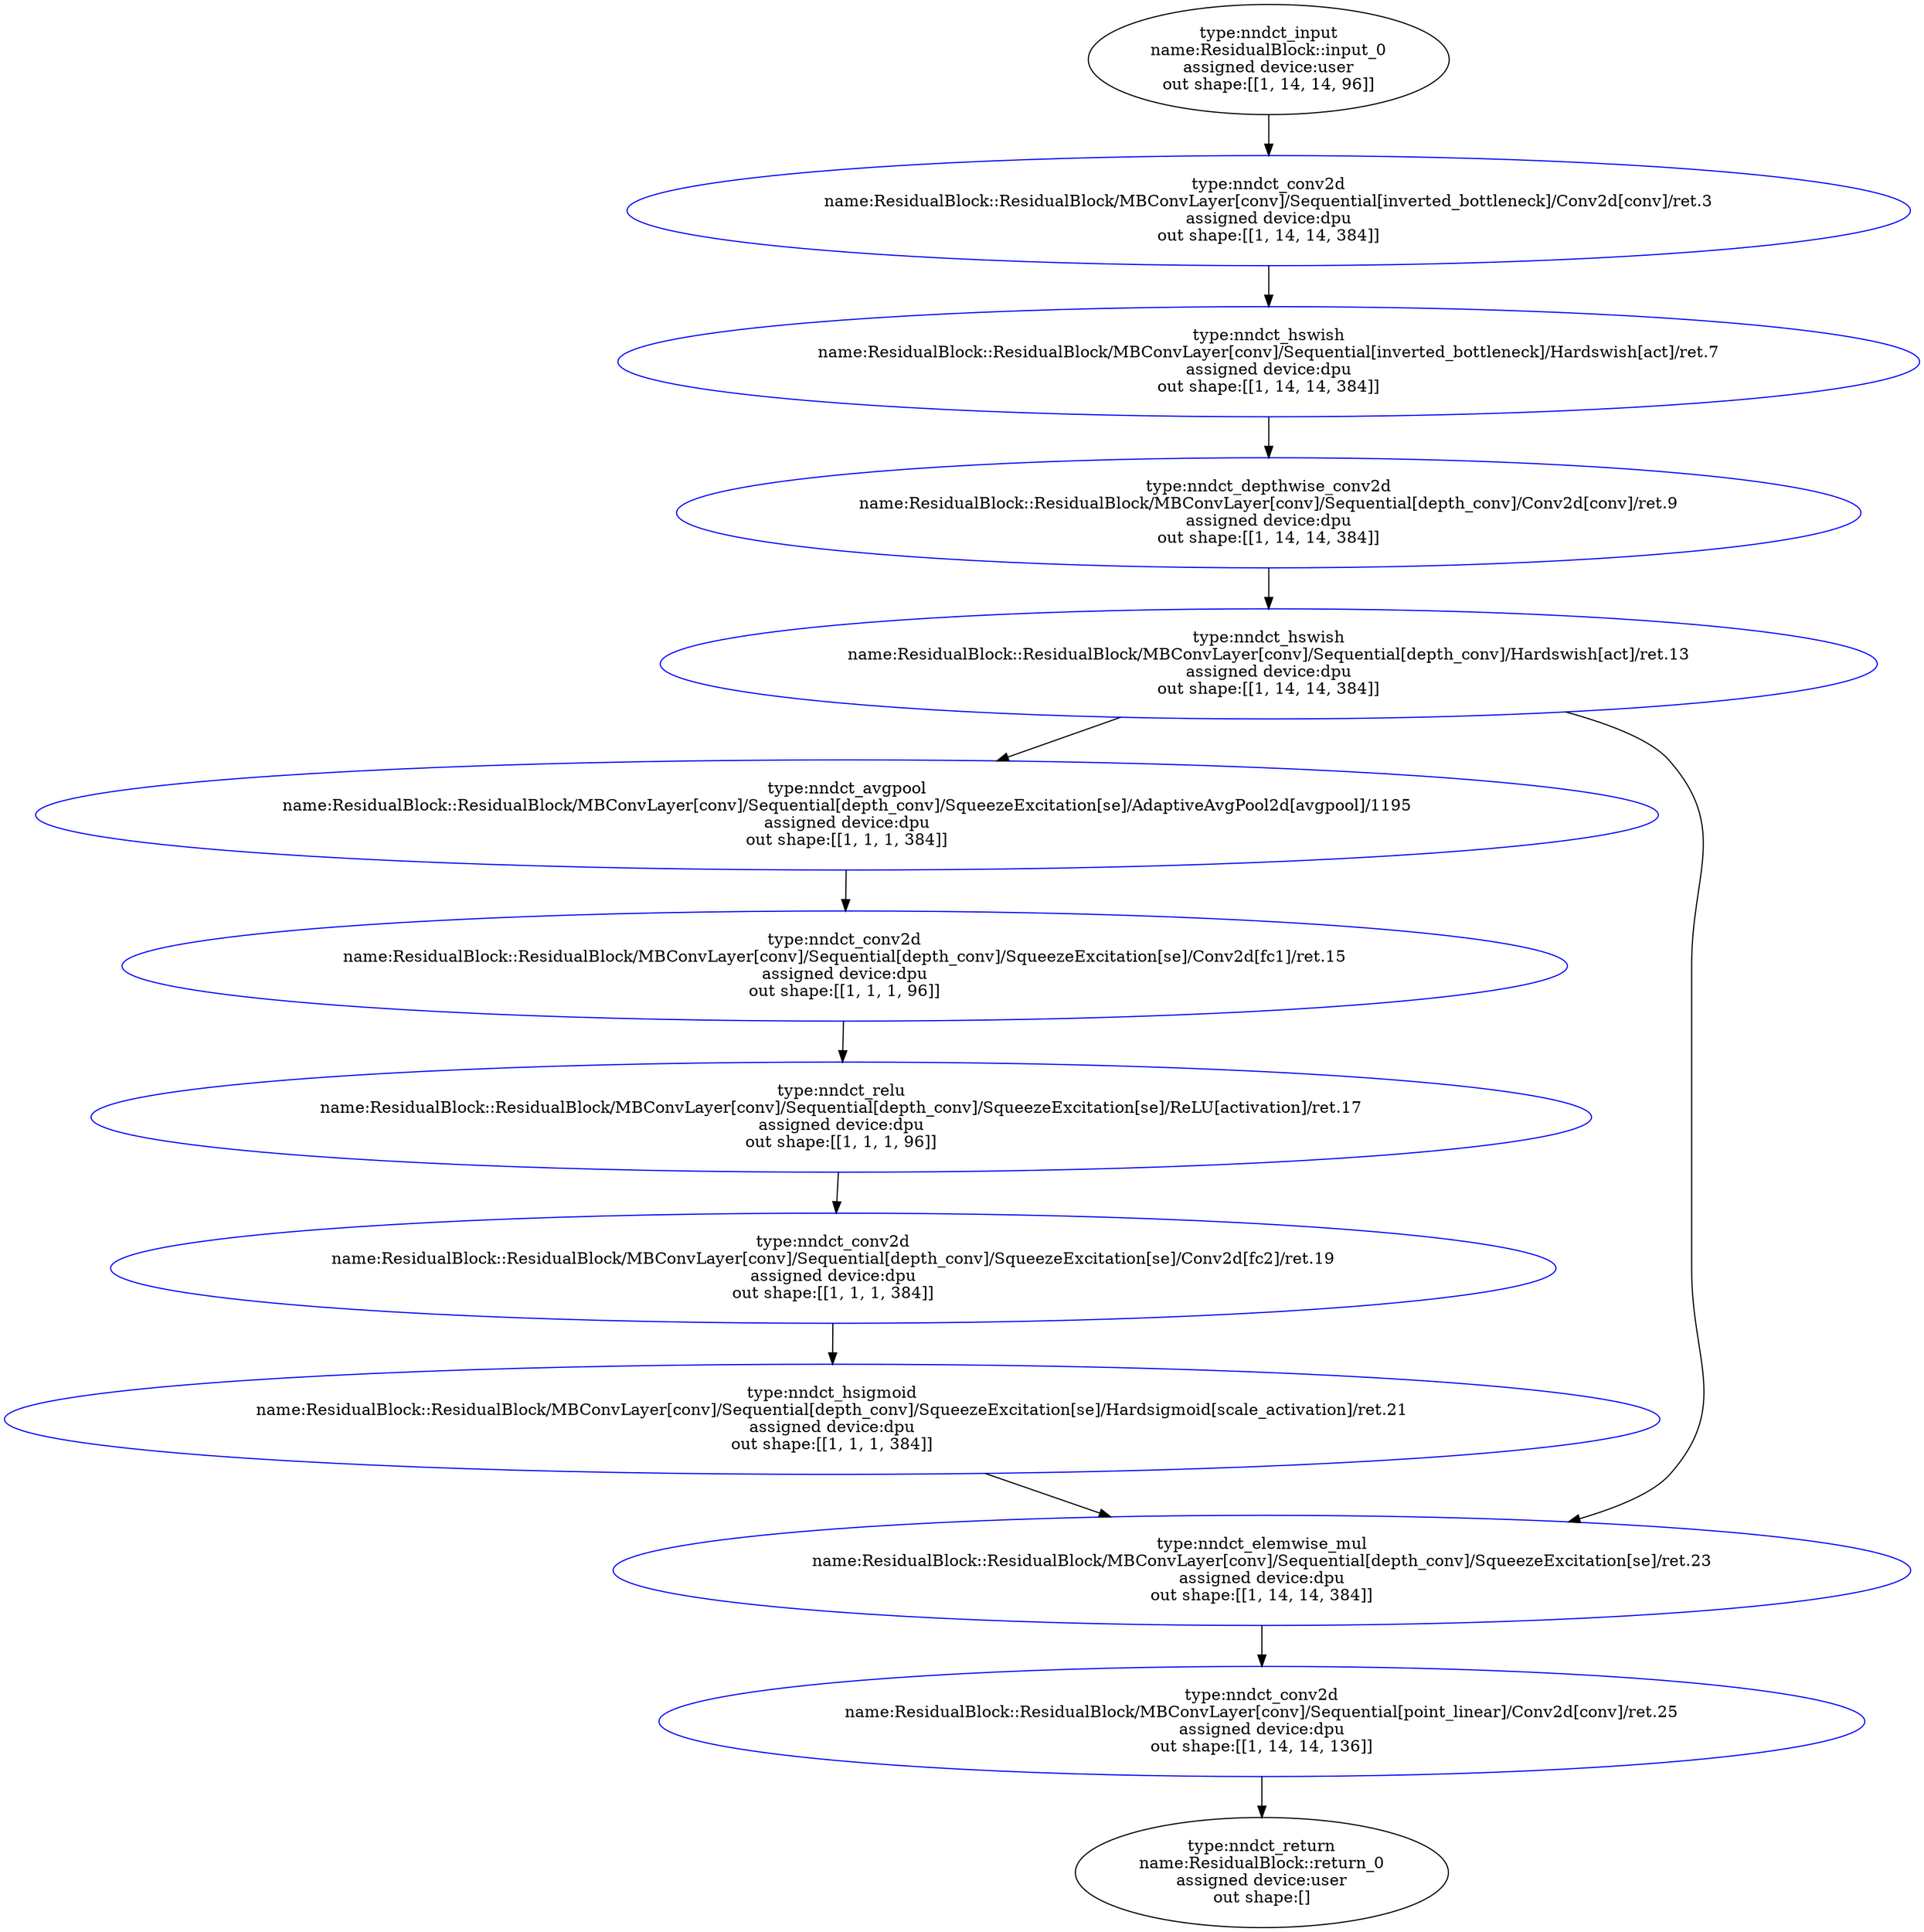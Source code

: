 digraph ResidualBlock {
	input_0 [label="type:nndct_input
name:ResidualBlock::input_0
assigned device:user
out shape:[[1, 14, 14, 96]]" color=black]
	"ResidualBlock/MBConvLayer[conv]/Sequential[inverted_bottleneck]/Conv2d[conv]/ret.3" [label="type:nndct_conv2d
name:ResidualBlock::ResidualBlock/MBConvLayer[conv]/Sequential[inverted_bottleneck]/Conv2d[conv]/ret.3
assigned device:dpu
out shape:[[1, 14, 14, 384]]" color=blue]
	"ResidualBlock/MBConvLayer[conv]/Sequential[inverted_bottleneck]/Hardswish[act]/ret.7" [label="type:nndct_hswish
name:ResidualBlock::ResidualBlock/MBConvLayer[conv]/Sequential[inverted_bottleneck]/Hardswish[act]/ret.7
assigned device:dpu
out shape:[[1, 14, 14, 384]]" color=blue]
	"ResidualBlock/MBConvLayer[conv]/Sequential[depth_conv]/Conv2d[conv]/ret.9" [label="type:nndct_depthwise_conv2d
name:ResidualBlock::ResidualBlock/MBConvLayer[conv]/Sequential[depth_conv]/Conv2d[conv]/ret.9
assigned device:dpu
out shape:[[1, 14, 14, 384]]" color=blue]
	"ResidualBlock/MBConvLayer[conv]/Sequential[depth_conv]/Hardswish[act]/ret.13" [label="type:nndct_hswish
name:ResidualBlock::ResidualBlock/MBConvLayer[conv]/Sequential[depth_conv]/Hardswish[act]/ret.13
assigned device:dpu
out shape:[[1, 14, 14, 384]]" color=blue]
	"ResidualBlock/MBConvLayer[conv]/Sequential[depth_conv]/SqueezeExcitation[se]/AdaptiveAvgPool2d[avgpool]/1195" [label="type:nndct_avgpool
name:ResidualBlock::ResidualBlock/MBConvLayer[conv]/Sequential[depth_conv]/SqueezeExcitation[se]/AdaptiveAvgPool2d[avgpool]/1195
assigned device:dpu
out shape:[[1, 1, 1, 384]]" color=blue]
	"ResidualBlock/MBConvLayer[conv]/Sequential[depth_conv]/SqueezeExcitation[se]/Conv2d[fc1]/ret.15" [label="type:nndct_conv2d
name:ResidualBlock::ResidualBlock/MBConvLayer[conv]/Sequential[depth_conv]/SqueezeExcitation[se]/Conv2d[fc1]/ret.15
assigned device:dpu
out shape:[[1, 1, 1, 96]]" color=blue]
	"ResidualBlock/MBConvLayer[conv]/Sequential[depth_conv]/SqueezeExcitation[se]/ReLU[activation]/ret.17" [label="type:nndct_relu
name:ResidualBlock::ResidualBlock/MBConvLayer[conv]/Sequential[depth_conv]/SqueezeExcitation[se]/ReLU[activation]/ret.17
assigned device:dpu
out shape:[[1, 1, 1, 96]]" color=blue]
	"ResidualBlock/MBConvLayer[conv]/Sequential[depth_conv]/SqueezeExcitation[se]/Conv2d[fc2]/ret.19" [label="type:nndct_conv2d
name:ResidualBlock::ResidualBlock/MBConvLayer[conv]/Sequential[depth_conv]/SqueezeExcitation[se]/Conv2d[fc2]/ret.19
assigned device:dpu
out shape:[[1, 1, 1, 384]]" color=blue]
	"ResidualBlock/MBConvLayer[conv]/Sequential[depth_conv]/SqueezeExcitation[se]/Hardsigmoid[scale_activation]/ret.21" [label="type:nndct_hsigmoid
name:ResidualBlock::ResidualBlock/MBConvLayer[conv]/Sequential[depth_conv]/SqueezeExcitation[se]/Hardsigmoid[scale_activation]/ret.21
assigned device:dpu
out shape:[[1, 1, 1, 384]]" color=blue]
	"ResidualBlock/MBConvLayer[conv]/Sequential[depth_conv]/SqueezeExcitation[se]/ret.23" [label="type:nndct_elemwise_mul
name:ResidualBlock::ResidualBlock/MBConvLayer[conv]/Sequential[depth_conv]/SqueezeExcitation[se]/ret.23
assigned device:dpu
out shape:[[1, 14, 14, 384]]" color=blue]
	"ResidualBlock/MBConvLayer[conv]/Sequential[point_linear]/Conv2d[conv]/ret.25" [label="type:nndct_conv2d
name:ResidualBlock::ResidualBlock/MBConvLayer[conv]/Sequential[point_linear]/Conv2d[conv]/ret.25
assigned device:dpu
out shape:[[1, 14, 14, 136]]" color=blue]
	return_0 [label="type:nndct_return
name:ResidualBlock::return_0
assigned device:user
out shape:[]" color=black]
	input_0 -> "ResidualBlock/MBConvLayer[conv]/Sequential[inverted_bottleneck]/Conv2d[conv]/ret.3"
	"ResidualBlock/MBConvLayer[conv]/Sequential[inverted_bottleneck]/Conv2d[conv]/ret.3" -> "ResidualBlock/MBConvLayer[conv]/Sequential[inverted_bottleneck]/Hardswish[act]/ret.7"
	"ResidualBlock/MBConvLayer[conv]/Sequential[inverted_bottleneck]/Hardswish[act]/ret.7" -> "ResidualBlock/MBConvLayer[conv]/Sequential[depth_conv]/Conv2d[conv]/ret.9"
	"ResidualBlock/MBConvLayer[conv]/Sequential[depth_conv]/Conv2d[conv]/ret.9" -> "ResidualBlock/MBConvLayer[conv]/Sequential[depth_conv]/Hardswish[act]/ret.13"
	"ResidualBlock/MBConvLayer[conv]/Sequential[depth_conv]/Hardswish[act]/ret.13" -> "ResidualBlock/MBConvLayer[conv]/Sequential[depth_conv]/SqueezeExcitation[se]/AdaptiveAvgPool2d[avgpool]/1195"
	"ResidualBlock/MBConvLayer[conv]/Sequential[depth_conv]/Hardswish[act]/ret.13" -> "ResidualBlock/MBConvLayer[conv]/Sequential[depth_conv]/SqueezeExcitation[se]/ret.23"
	"ResidualBlock/MBConvLayer[conv]/Sequential[depth_conv]/SqueezeExcitation[se]/AdaptiveAvgPool2d[avgpool]/1195" -> "ResidualBlock/MBConvLayer[conv]/Sequential[depth_conv]/SqueezeExcitation[se]/Conv2d[fc1]/ret.15"
	"ResidualBlock/MBConvLayer[conv]/Sequential[depth_conv]/SqueezeExcitation[se]/Conv2d[fc1]/ret.15" -> "ResidualBlock/MBConvLayer[conv]/Sequential[depth_conv]/SqueezeExcitation[se]/ReLU[activation]/ret.17"
	"ResidualBlock/MBConvLayer[conv]/Sequential[depth_conv]/SqueezeExcitation[se]/ReLU[activation]/ret.17" -> "ResidualBlock/MBConvLayer[conv]/Sequential[depth_conv]/SqueezeExcitation[se]/Conv2d[fc2]/ret.19"
	"ResidualBlock/MBConvLayer[conv]/Sequential[depth_conv]/SqueezeExcitation[se]/Conv2d[fc2]/ret.19" -> "ResidualBlock/MBConvLayer[conv]/Sequential[depth_conv]/SqueezeExcitation[se]/Hardsigmoid[scale_activation]/ret.21"
	"ResidualBlock/MBConvLayer[conv]/Sequential[depth_conv]/SqueezeExcitation[se]/Hardsigmoid[scale_activation]/ret.21" -> "ResidualBlock/MBConvLayer[conv]/Sequential[depth_conv]/SqueezeExcitation[se]/ret.23"
	"ResidualBlock/MBConvLayer[conv]/Sequential[depth_conv]/SqueezeExcitation[se]/ret.23" -> "ResidualBlock/MBConvLayer[conv]/Sequential[point_linear]/Conv2d[conv]/ret.25"
	"ResidualBlock/MBConvLayer[conv]/Sequential[point_linear]/Conv2d[conv]/ret.25" -> return_0
}
